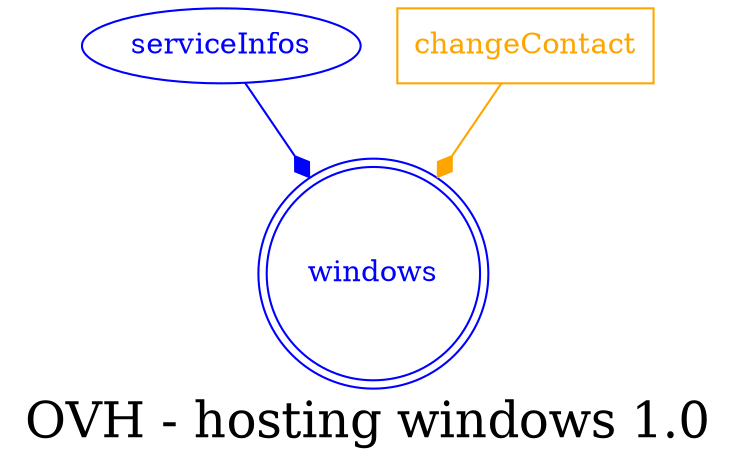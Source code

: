 digraph LexiconGraph {
graph[label="OVH - hosting windows 1.0", fontsize=24]
splines=true
"windows" [color=blue, fontcolor=blue, shape=doublecircle]
"serviceInfos" -> "windows" [color=blue, fontcolor=blue, arrowhead=diamond, arrowtail=none]
"serviceInfos" [color=blue, fontcolor=blue, shape=ellipse]
"changeContact" [color=orange, fontcolor=orange, shape=box]
"changeContact" -> "windows" [color=orange, fontcolor=orange, arrowhead=diamond, arrowtail=none]
}
